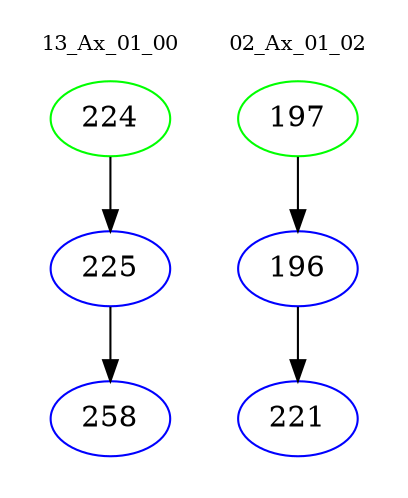 digraph{
subgraph cluster_0 {
color = white
label = "13_Ax_01_00";
fontsize=10;
T0_224 [label="224", color="green"]
T0_224 -> T0_225 [color="black"]
T0_225 [label="225", color="blue"]
T0_225 -> T0_258 [color="black"]
T0_258 [label="258", color="blue"]
}
subgraph cluster_1 {
color = white
label = "02_Ax_01_02";
fontsize=10;
T1_197 [label="197", color="green"]
T1_197 -> T1_196 [color="black"]
T1_196 [label="196", color="blue"]
T1_196 -> T1_221 [color="black"]
T1_221 [label="221", color="blue"]
}
}
